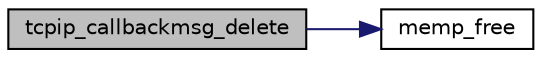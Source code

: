 digraph "tcpip_callbackmsg_delete"
{
 // LATEX_PDF_SIZE
  edge [fontname="Helvetica",fontsize="10",labelfontname="Helvetica",labelfontsize="10"];
  node [fontname="Helvetica",fontsize="10",shape=record];
  rankdir="LR";
  Node1 [label="tcpip_callbackmsg_delete",height=0.2,width=0.4,color="black", fillcolor="grey75", style="filled", fontcolor="black",tooltip=" "];
  Node1 -> Node2 [color="midnightblue",fontsize="10",style="solid",fontname="Helvetica"];
  Node2 [label="memp_free",height=0.2,width=0.4,color="black", fillcolor="white", style="filled",URL="$memp_8h.html#aecd94926b7c2a0e23ae195f4ae97581f",tooltip=" "];
}
